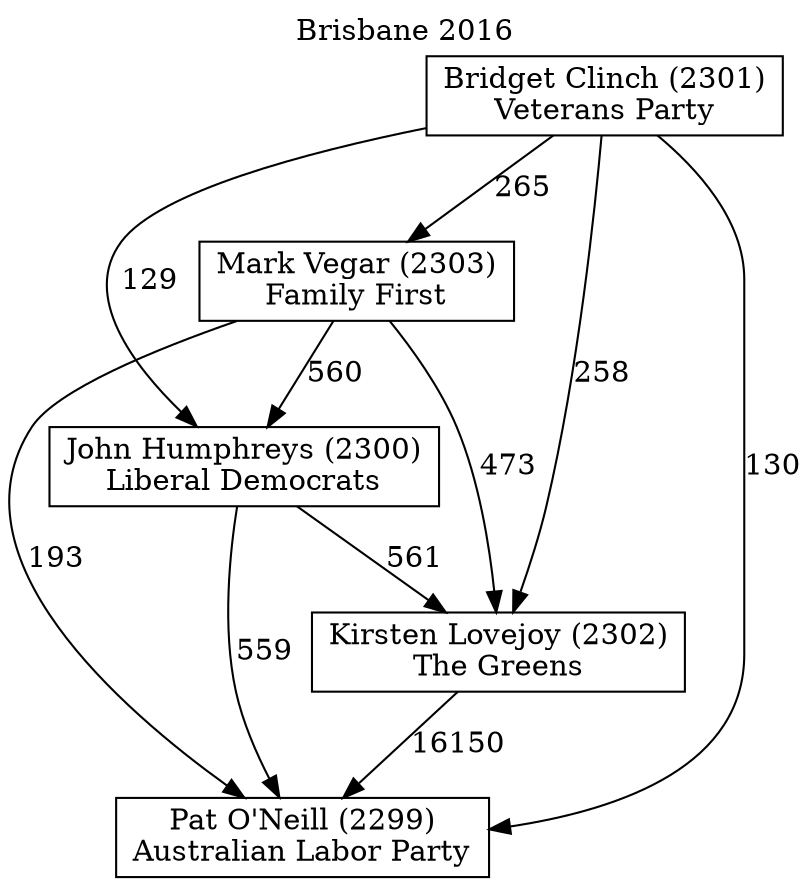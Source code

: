 // House preference flow
digraph "Pat O'Neill (2299)_Brisbane_2016" {
	graph [label="Brisbane 2016" labelloc=t mclimit=10]
	node [shape=box]
	"John Humphreys (2300)" [label="John Humphreys (2300)
Liberal Democrats"]
	"Kirsten Lovejoy (2302)" [label="Kirsten Lovejoy (2302)
The Greens"]
	"Bridget Clinch (2301)" [label="Bridget Clinch (2301)
Veterans Party"]
	"Mark Vegar (2303)" [label="Mark Vegar (2303)
Family First"]
	"Pat O'Neill (2299)" [label="Pat O'Neill (2299)
Australian Labor Party"]
	"Mark Vegar (2303)" -> "Kirsten Lovejoy (2302)" [label=473]
	"Mark Vegar (2303)" -> "John Humphreys (2300)" [label=560]
	"Bridget Clinch (2301)" -> "Pat O'Neill (2299)" [label=130]
	"John Humphreys (2300)" -> "Kirsten Lovejoy (2302)" [label=561]
	"Kirsten Lovejoy (2302)" -> "Pat O'Neill (2299)" [label=16150]
	"Bridget Clinch (2301)" -> "Mark Vegar (2303)" [label=265]
	"Mark Vegar (2303)" -> "Pat O'Neill (2299)" [label=193]
	"Bridget Clinch (2301)" -> "Kirsten Lovejoy (2302)" [label=258]
	"John Humphreys (2300)" -> "Pat O'Neill (2299)" [label=559]
	"Bridget Clinch (2301)" -> "John Humphreys (2300)" [label=129]
}
